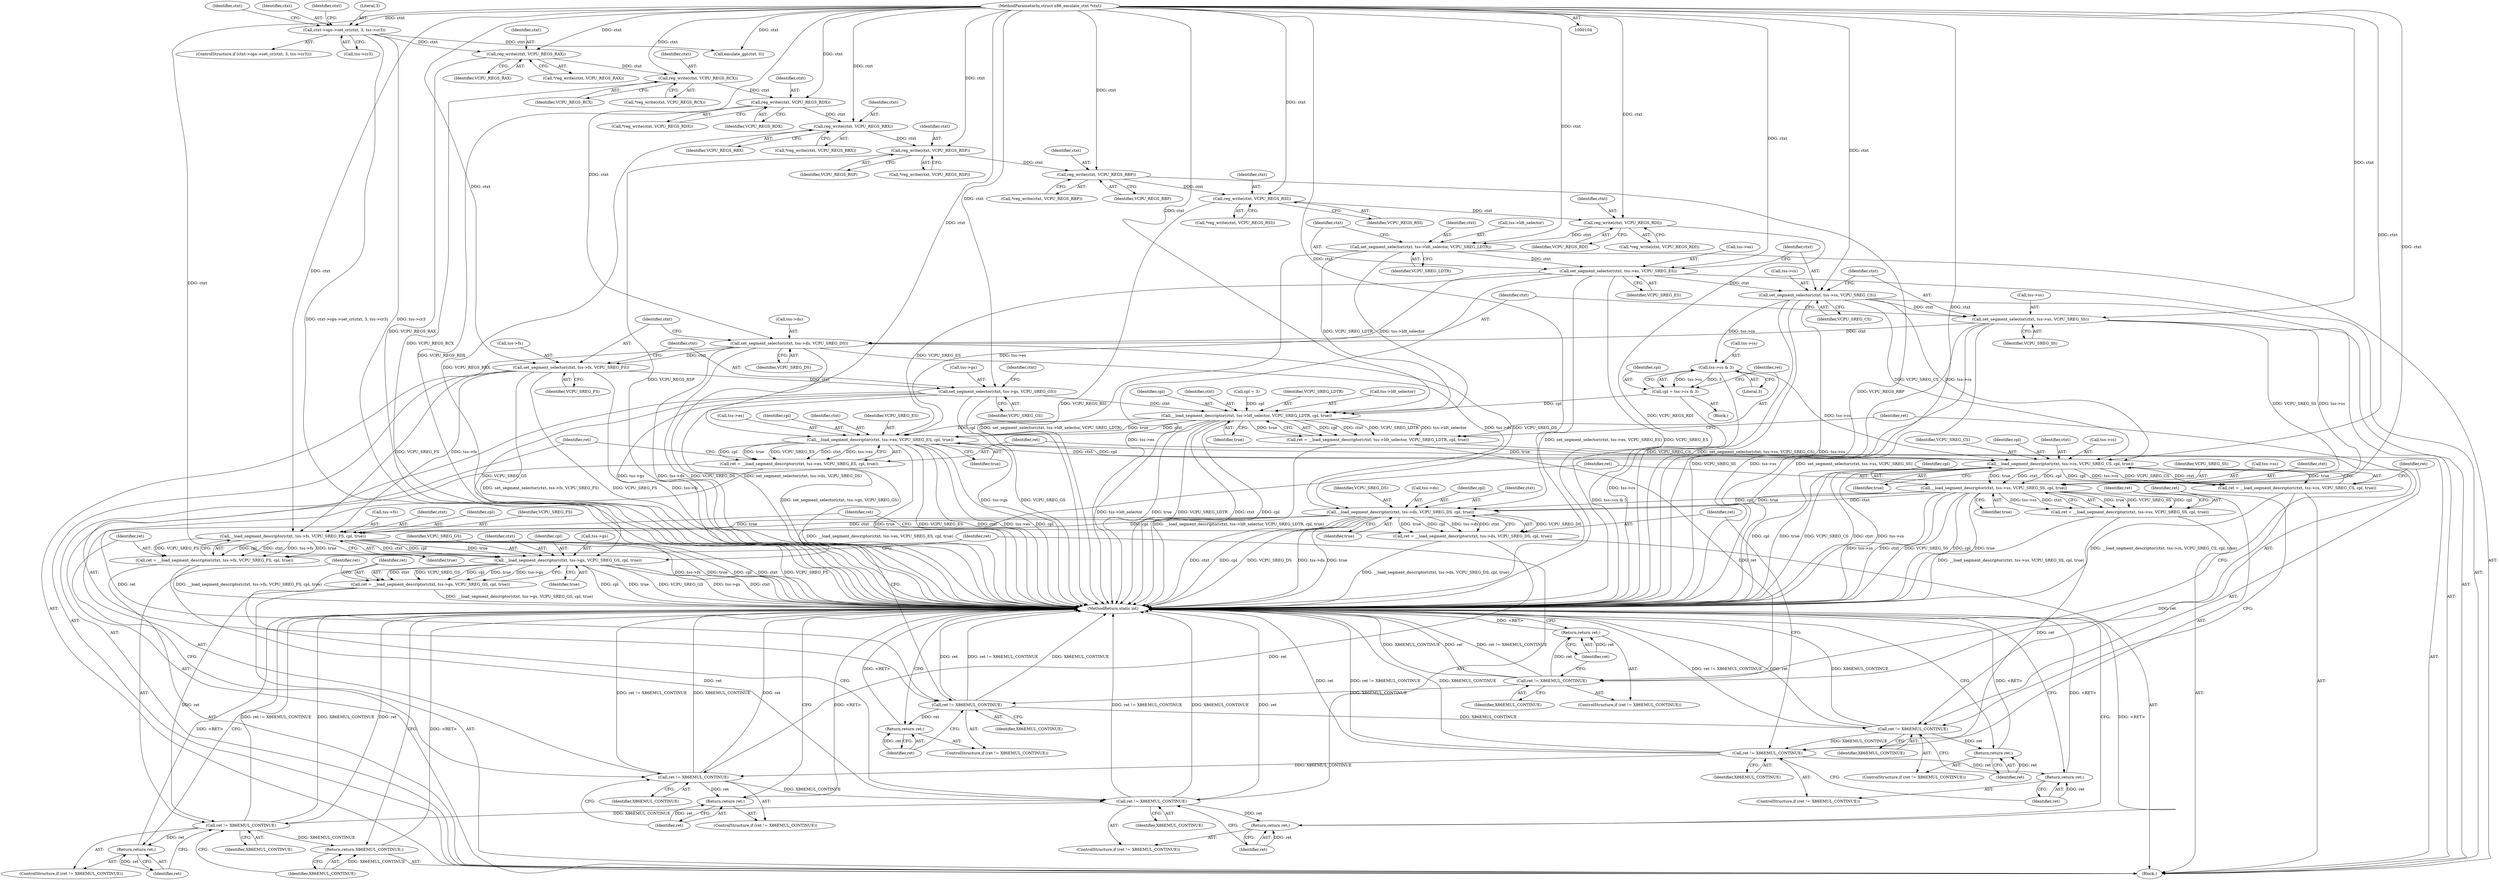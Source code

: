 digraph "1_linux_d1442d85cc30ea75f7d399474ca738e0bc96f715_5@API" {
"1000139" [label="(Call,reg_write(ctxt, VCPU_REGS_RAX))"];
"1000111" [label="(Call,ctxt->ops->set_cr(ctxt, 3, tss->cr3))"];
"1000105" [label="(MethodParameterIn,struct x86_emulate_ctxt *ctxt)"];
"1000147" [label="(Call,reg_write(ctxt, VCPU_REGS_RCX))"];
"1000155" [label="(Call,reg_write(ctxt, VCPU_REGS_RDX))"];
"1000163" [label="(Call,reg_write(ctxt, VCPU_REGS_RBX))"];
"1000171" [label="(Call,reg_write(ctxt, VCPU_REGS_RSP))"];
"1000179" [label="(Call,reg_write(ctxt, VCPU_REGS_RBP))"];
"1000187" [label="(Call,reg_write(ctxt, VCPU_REGS_RSI))"];
"1000195" [label="(Call,reg_write(ctxt, VCPU_REGS_RDI))"];
"1000201" [label="(Call,set_segment_selector(ctxt, tss->ldt_selector, VCPU_SREG_LDTR))"];
"1000207" [label="(Call,set_segment_selector(ctxt, tss->es, VCPU_SREG_ES))"];
"1000213" [label="(Call,set_segment_selector(ctxt, tss->cs, VCPU_SREG_CS))"];
"1000219" [label="(Call,set_segment_selector(ctxt, tss->ss, VCPU_SREG_SS))"];
"1000225" [label="(Call,set_segment_selector(ctxt, tss->ds, VCPU_SREG_DS))"];
"1000231" [label="(Call,set_segment_selector(ctxt, tss->fs, VCPU_SREG_FS))"];
"1000237" [label="(Call,set_segment_selector(ctxt, tss->gs, VCPU_SREG_GS))"];
"1000274" [label="(Call,__load_segment_descriptor(ctxt, tss->ldt_selector, VCPU_SREG_LDTR, cpl, true))"];
"1000272" [label="(Call,ret = __load_segment_descriptor(ctxt, tss->ldt_selector, VCPU_SREG_LDTR, cpl, true))"];
"1000283" [label="(Call,ret != X86EMUL_CONTINUE)"];
"1000286" [label="(Return,return ret;)"];
"1000299" [label="(Call,ret != X86EMUL_CONTINUE)"];
"1000302" [label="(Return,return ret;)"];
"1000315" [label="(Call,ret != X86EMUL_CONTINUE)"];
"1000318" [label="(Return,return ret;)"];
"1000331" [label="(Call,ret != X86EMUL_CONTINUE)"];
"1000334" [label="(Return,return ret;)"];
"1000347" [label="(Call,ret != X86EMUL_CONTINUE)"];
"1000350" [label="(Return,return ret;)"];
"1000363" [label="(Call,ret != X86EMUL_CONTINUE)"];
"1000366" [label="(Return,return ret;)"];
"1000379" [label="(Call,ret != X86EMUL_CONTINUE)"];
"1000382" [label="(Return,return ret;)"];
"1000384" [label="(Return,return X86EMUL_CONTINUE;)"];
"1000290" [label="(Call,__load_segment_descriptor(ctxt, tss->es, VCPU_SREG_ES, cpl, true))"];
"1000288" [label="(Call,ret = __load_segment_descriptor(ctxt, tss->es, VCPU_SREG_ES, cpl, true))"];
"1000306" [label="(Call,__load_segment_descriptor(ctxt, tss->cs, VCPU_SREG_CS, cpl, true))"];
"1000304" [label="(Call,ret = __load_segment_descriptor(ctxt, tss->cs, VCPU_SREG_CS, cpl, true))"];
"1000322" [label="(Call,__load_segment_descriptor(ctxt, tss->ss, VCPU_SREG_SS, cpl, true))"];
"1000320" [label="(Call,ret = __load_segment_descriptor(ctxt, tss->ss, VCPU_SREG_SS, cpl, true))"];
"1000338" [label="(Call,__load_segment_descriptor(ctxt, tss->ds, VCPU_SREG_DS, cpl, true))"];
"1000336" [label="(Call,ret = __load_segment_descriptor(ctxt, tss->ds, VCPU_SREG_DS, cpl, true))"];
"1000354" [label="(Call,__load_segment_descriptor(ctxt, tss->fs, VCPU_SREG_FS, cpl, true))"];
"1000352" [label="(Call,ret = __load_segment_descriptor(ctxt, tss->fs, VCPU_SREG_FS, cpl, true))"];
"1000370" [label="(Call,__load_segment_descriptor(ctxt, tss->gs, VCPU_SREG_GS, cpl, true))"];
"1000368" [label="(Call,ret = __load_segment_descriptor(ctxt, tss->gs, VCPU_SREG_GS, cpl, true))"];
"1000267" [label="(Call,tss->cs & 3)"];
"1000265" [label="(Call,cpl = tss->cs & 3)"];
"1000334" [label="(Return,return ret;)"];
"1000219" [label="(Call,set_segment_selector(ctxt, tss->ss, VCPU_SREG_SS))"];
"1000246" [label="(Identifier,ctxt)"];
"1000336" [label="(Call,ret = __load_segment_descriptor(ctxt, tss->ds, VCPU_SREG_DS, cpl, true))"];
"1000119" [label="(Identifier,ctxt)"];
"1000202" [label="(Identifier,ctxt)"];
"1000339" [label="(Identifier,ctxt)"];
"1000208" [label="(Identifier,ctxt)"];
"1000298" [label="(ControlStructure,if (ret != X86EMUL_CONTINUE))"];
"1000105" [label="(MethodParameterIn,struct x86_emulate_ctxt *ctxt)"];
"1000333" [label="(Identifier,X86EMUL_CONTINUE)"];
"1000224" [label="(Identifier,VCPU_SREG_SS)"];
"1000201" [label="(Call,set_segment_selector(ctxt, tss->ldt_selector, VCPU_SREG_LDTR))"];
"1000324" [label="(Call,tss->ss)"];
"1000155" [label="(Call,reg_write(ctxt, VCPU_REGS_RDX))"];
"1000296" [label="(Identifier,cpl)"];
"1000371" [label="(Identifier,ctxt)"];
"1000289" [label="(Identifier,ret)"];
"1000346" [label="(ControlStructure,if (ret != X86EMUL_CONTINUE))"];
"1000315" [label="(Call,ret != X86EMUL_CONTINUE)"];
"1000378" [label="(ControlStructure,if (ret != X86EMUL_CONTINUE))"];
"1000302" [label="(Return,return ret;)"];
"1000284" [label="(Identifier,ret)"];
"1000209" [label="(Call,tss->es)"];
"1000332" [label="(Identifier,ret)"];
"1000107" [label="(Block,)"];
"1000272" [label="(Call,ret = __load_segment_descriptor(ctxt, tss->ldt_selector, VCPU_SREG_LDTR, cpl, true))"];
"1000231" [label="(Call,set_segment_selector(ctxt, tss->fs, VCPU_SREG_FS))"];
"1000138" [label="(Call,*reg_write(ctxt, VCPU_REGS_RAX))"];
"1000225" [label="(Call,set_segment_selector(ctxt, tss->ds, VCPU_SREG_DS))"];
"1000285" [label="(Identifier,X86EMUL_CONTINUE)"];
"1000331" [label="(Call,ret != X86EMUL_CONTINUE)"];
"1000343" [label="(Identifier,VCPU_SREG_DS)"];
"1000361" [label="(Identifier,true)"];
"1000112" [label="(Identifier,ctxt)"];
"1000338" [label="(Call,__load_segment_descriptor(ctxt, tss->ds, VCPU_SREG_DS, cpl, true))"];
"1000179" [label="(Call,reg_write(ctxt, VCPU_REGS_RBP))"];
"1000195" [label="(Call,reg_write(ctxt, VCPU_REGS_RDI))"];
"1000148" [label="(Identifier,ctxt)"];
"1000154" [label="(Call,*reg_write(ctxt, VCPU_REGS_RDX))"];
"1000290" [label="(Call,__load_segment_descriptor(ctxt, tss->es, VCPU_SREG_ES, cpl, true))"];
"1000306" [label="(Call,__load_segment_descriptor(ctxt, tss->cs, VCPU_SREG_CS, cpl, true))"];
"1000322" [label="(Call,__load_segment_descriptor(ctxt, tss->ss, VCPU_SREG_SS, cpl, true))"];
"1000369" [label="(Identifier,ret)"];
"1000291" [label="(Identifier,ctxt)"];
"1000118" [label="(Call,emulate_gp(ctxt, 0))"];
"1000297" [label="(Identifier,true)"];
"1000149" [label="(Identifier,VCPU_REGS_RCX)"];
"1000311" [label="(Identifier,VCPU_SREG_CS)"];
"1000317" [label="(Identifier,X86EMUL_CONTINUE)"];
"1000381" [label="(Identifier,X86EMUL_CONTINUE)"];
"1000368" [label="(Call,ret = __load_segment_descriptor(ctxt, tss->gs, VCPU_SREG_GS, cpl, true))"];
"1000212" [label="(Identifier,VCPU_SREG_ES)"];
"1000172" [label="(Identifier,ctxt)"];
"1000345" [label="(Identifier,true)"];
"1000283" [label="(Call,ret != X86EMUL_CONTINUE)"];
"1000288" [label="(Call,ret = __load_segment_descriptor(ctxt, tss->es, VCPU_SREG_ES, cpl, true))"];
"1000366" [label="(Return,return ret;)"];
"1000312" [label="(Identifier,cpl)"];
"1000276" [label="(Call,tss->ldt_selector)"];
"1000173" [label="(Identifier,VCPU_REGS_RSP)"];
"1000206" [label="(Identifier,VCPU_SREG_LDTR)"];
"1000226" [label="(Identifier,ctxt)"];
"1000186" [label="(Call,*reg_write(ctxt, VCPU_REGS_RSI))"];
"1000280" [label="(Identifier,cpl)"];
"1000110" [label="(ControlStructure,if (ctxt->ops->set_cr(ctxt, 3, tss->cr3)))"];
"1000301" [label="(Identifier,X86EMUL_CONTINUE)"];
"1000287" [label="(Identifier,ret)"];
"1000352" [label="(Call,ret = __load_segment_descriptor(ctxt, tss->fs, VCPU_SREG_FS, cpl, true))"];
"1000382" [label="(Return,return ret;)"];
"1000354" [label="(Call,__load_segment_descriptor(ctxt, tss->fs, VCPU_SREG_FS, cpl, true))"];
"1000123" [label="(Identifier,ctxt)"];
"1000370" [label="(Call,__load_segment_descriptor(ctxt, tss->gs, VCPU_SREG_GS, cpl, true))"];
"1000299" [label="(Call,ret != X86EMUL_CONTINUE)"];
"1000376" [label="(Identifier,cpl)"];
"1000275" [label="(Identifier,ctxt)"];
"1000318" [label="(Return,return ret;)"];
"1000259" [label="(Block,)"];
"1000351" [label="(Identifier,ret)"];
"1000197" [label="(Identifier,VCPU_REGS_RDI)"];
"1000305" [label="(Identifier,ret)"];
"1000194" [label="(Call,*reg_write(ctxt, VCPU_REGS_RDI))"];
"1000214" [label="(Identifier,ctxt)"];
"1000353" [label="(Identifier,ret)"];
"1000367" [label="(Identifier,ret)"];
"1000335" [label="(Identifier,ret)"];
"1000385" [label="(Identifier,X86EMUL_CONTINUE)"];
"1000314" [label="(ControlStructure,if (ret != X86EMUL_CONTINUE))"];
"1000255" [label="(Call,cpl = 3)"];
"1000350" [label="(Return,return ret;)"];
"1000274" [label="(Call,__load_segment_descriptor(ctxt, tss->ldt_selector, VCPU_SREG_LDTR, cpl, true))"];
"1000267" [label="(Call,tss->cs & 3)"];
"1000232" [label="(Identifier,ctxt)"];
"1000111" [label="(Call,ctxt->ops->set_cr(ctxt, 3, tss->cr3))"];
"1000113" [label="(Literal,3)"];
"1000271" [label="(Literal,3)"];
"1000165" [label="(Identifier,VCPU_REGS_RBX)"];
"1000323" [label="(Identifier,ctxt)"];
"1000282" [label="(ControlStructure,if (ret != X86EMUL_CONTINUE))"];
"1000295" [label="(Identifier,VCPU_SREG_ES)"];
"1000286" [label="(Return,return ret;)"];
"1000300" [label="(Identifier,ret)"];
"1000320" [label="(Call,ret = __load_segment_descriptor(ctxt, tss->ss, VCPU_SREG_SS, cpl, true))"];
"1000307" [label="(Identifier,ctxt)"];
"1000162" [label="(Call,*reg_write(ctxt, VCPU_REGS_RBX))"];
"1000266" [label="(Identifier,cpl)"];
"1000328" [label="(Identifier,cpl)"];
"1000379" [label="(Call,ret != X86EMUL_CONTINUE)"];
"1000156" [label="(Identifier,ctxt)"];
"1000363" [label="(Call,ret != X86EMUL_CONTINUE)"];
"1000273" [label="(Identifier,ret)"];
"1000281" [label="(Identifier,true)"];
"1000171" [label="(Call,reg_write(ctxt, VCPU_REGS_RSP))"];
"1000189" [label="(Identifier,VCPU_REGS_RSI)"];
"1000380" [label="(Identifier,ret)"];
"1000303" [label="(Identifier,ret)"];
"1000237" [label="(Call,set_segment_selector(ctxt, tss->gs, VCPU_SREG_GS))"];
"1000313" [label="(Identifier,true)"];
"1000292" [label="(Call,tss->es)"];
"1000147" [label="(Call,reg_write(ctxt, VCPU_REGS_RCX))"];
"1000141" [label="(Identifier,VCPU_REGS_RAX)"];
"1000215" [label="(Call,tss->cs)"];
"1000242" [label="(Identifier,VCPU_SREG_GS)"];
"1000384" [label="(Return,return X86EMUL_CONTINUE;)"];
"1000308" [label="(Call,tss->cs)"];
"1000355" [label="(Identifier,ctxt)"];
"1000340" [label="(Call,tss->ds)"];
"1000187" [label="(Call,reg_write(ctxt, VCPU_REGS_RSI))"];
"1000227" [label="(Call,tss->ds)"];
"1000344" [label="(Identifier,cpl)"];
"1000372" [label="(Call,tss->gs)"];
"1000319" [label="(Identifier,ret)"];
"1000327" [label="(Identifier,VCPU_SREG_SS)"];
"1000348" [label="(Identifier,ret)"];
"1000164" [label="(Identifier,ctxt)"];
"1000377" [label="(Identifier,true)"];
"1000360" [label="(Identifier,cpl)"];
"1000239" [label="(Call,tss->gs)"];
"1000140" [label="(Identifier,ctxt)"];
"1000221" [label="(Call,tss->ss)"];
"1000316" [label="(Identifier,ret)"];
"1000347" [label="(Call,ret != X86EMUL_CONTINUE)"];
"1000362" [label="(ControlStructure,if (ret != X86EMUL_CONTINUE))"];
"1000218" [label="(Identifier,VCPU_SREG_CS)"];
"1000386" [label="(MethodReturn,static int)"];
"1000213" [label="(Call,set_segment_selector(ctxt, tss->cs, VCPU_SREG_CS))"];
"1000170" [label="(Call,*reg_write(ctxt, VCPU_REGS_RSP))"];
"1000139" [label="(Call,reg_write(ctxt, VCPU_REGS_RAX))"];
"1000321" [label="(Identifier,ret)"];
"1000359" [label="(Identifier,VCPU_SREG_FS)"];
"1000207" [label="(Call,set_segment_selector(ctxt, tss->es, VCPU_SREG_ES))"];
"1000163" [label="(Call,reg_write(ctxt, VCPU_REGS_RBX))"];
"1000114" [label="(Call,tss->cr3)"];
"1000265" [label="(Call,cpl = tss->cs & 3)"];
"1000268" [label="(Call,tss->cs)"];
"1000349" [label="(Identifier,X86EMUL_CONTINUE)"];
"1000203" [label="(Call,tss->ldt_selector)"];
"1000356" [label="(Call,tss->fs)"];
"1000230" [label="(Identifier,VCPU_SREG_DS)"];
"1000364" [label="(Identifier,ret)"];
"1000157" [label="(Identifier,VCPU_REGS_RDX)"];
"1000180" [label="(Identifier,ctxt)"];
"1000220" [label="(Identifier,ctxt)"];
"1000236" [label="(Identifier,VCPU_SREG_FS)"];
"1000181" [label="(Identifier,VCPU_REGS_RBP)"];
"1000233" [label="(Call,tss->fs)"];
"1000383" [label="(Identifier,ret)"];
"1000304" [label="(Call,ret = __load_segment_descriptor(ctxt, tss->cs, VCPU_SREG_CS, cpl, true))"];
"1000188" [label="(Identifier,ctxt)"];
"1000196" [label="(Identifier,ctxt)"];
"1000329" [label="(Identifier,true)"];
"1000365" [label="(Identifier,X86EMUL_CONTINUE)"];
"1000330" [label="(ControlStructure,if (ret != X86EMUL_CONTINUE))"];
"1000178" [label="(Call,*reg_write(ctxt, VCPU_REGS_RBP))"];
"1000375" [label="(Identifier,VCPU_SREG_GS)"];
"1000238" [label="(Identifier,ctxt)"];
"1000146" [label="(Call,*reg_write(ctxt, VCPU_REGS_RCX))"];
"1000279" [label="(Identifier,VCPU_SREG_LDTR)"];
"1000337" [label="(Identifier,ret)"];
"1000139" -> "1000138"  [label="AST: "];
"1000139" -> "1000141"  [label="CFG: "];
"1000140" -> "1000139"  [label="AST: "];
"1000141" -> "1000139"  [label="AST: "];
"1000138" -> "1000139"  [label="CFG: "];
"1000139" -> "1000386"  [label="DDG: VCPU_REGS_RAX"];
"1000111" -> "1000139"  [label="DDG: ctxt"];
"1000105" -> "1000139"  [label="DDG: ctxt"];
"1000139" -> "1000147"  [label="DDG: ctxt"];
"1000111" -> "1000110"  [label="AST: "];
"1000111" -> "1000114"  [label="CFG: "];
"1000112" -> "1000111"  [label="AST: "];
"1000113" -> "1000111"  [label="AST: "];
"1000114" -> "1000111"  [label="AST: "];
"1000119" -> "1000111"  [label="CFG: "];
"1000123" -> "1000111"  [label="CFG: "];
"1000111" -> "1000386"  [label="DDG: tss->cr3"];
"1000111" -> "1000386"  [label="DDG: ctxt->ops->set_cr(ctxt, 3, tss->cr3)"];
"1000105" -> "1000111"  [label="DDG: ctxt"];
"1000111" -> "1000118"  [label="DDG: ctxt"];
"1000105" -> "1000104"  [label="AST: "];
"1000105" -> "1000386"  [label="DDG: ctxt"];
"1000105" -> "1000118"  [label="DDG: ctxt"];
"1000105" -> "1000147"  [label="DDG: ctxt"];
"1000105" -> "1000155"  [label="DDG: ctxt"];
"1000105" -> "1000163"  [label="DDG: ctxt"];
"1000105" -> "1000171"  [label="DDG: ctxt"];
"1000105" -> "1000179"  [label="DDG: ctxt"];
"1000105" -> "1000187"  [label="DDG: ctxt"];
"1000105" -> "1000195"  [label="DDG: ctxt"];
"1000105" -> "1000201"  [label="DDG: ctxt"];
"1000105" -> "1000207"  [label="DDG: ctxt"];
"1000105" -> "1000213"  [label="DDG: ctxt"];
"1000105" -> "1000219"  [label="DDG: ctxt"];
"1000105" -> "1000225"  [label="DDG: ctxt"];
"1000105" -> "1000231"  [label="DDG: ctxt"];
"1000105" -> "1000237"  [label="DDG: ctxt"];
"1000105" -> "1000274"  [label="DDG: ctxt"];
"1000105" -> "1000290"  [label="DDG: ctxt"];
"1000105" -> "1000306"  [label="DDG: ctxt"];
"1000105" -> "1000322"  [label="DDG: ctxt"];
"1000105" -> "1000338"  [label="DDG: ctxt"];
"1000105" -> "1000354"  [label="DDG: ctxt"];
"1000105" -> "1000370"  [label="DDG: ctxt"];
"1000147" -> "1000146"  [label="AST: "];
"1000147" -> "1000149"  [label="CFG: "];
"1000148" -> "1000147"  [label="AST: "];
"1000149" -> "1000147"  [label="AST: "];
"1000146" -> "1000147"  [label="CFG: "];
"1000147" -> "1000386"  [label="DDG: VCPU_REGS_RCX"];
"1000147" -> "1000155"  [label="DDG: ctxt"];
"1000155" -> "1000154"  [label="AST: "];
"1000155" -> "1000157"  [label="CFG: "];
"1000156" -> "1000155"  [label="AST: "];
"1000157" -> "1000155"  [label="AST: "];
"1000154" -> "1000155"  [label="CFG: "];
"1000155" -> "1000386"  [label="DDG: VCPU_REGS_RDX"];
"1000155" -> "1000163"  [label="DDG: ctxt"];
"1000163" -> "1000162"  [label="AST: "];
"1000163" -> "1000165"  [label="CFG: "];
"1000164" -> "1000163"  [label="AST: "];
"1000165" -> "1000163"  [label="AST: "];
"1000162" -> "1000163"  [label="CFG: "];
"1000163" -> "1000386"  [label="DDG: VCPU_REGS_RBX"];
"1000163" -> "1000171"  [label="DDG: ctxt"];
"1000171" -> "1000170"  [label="AST: "];
"1000171" -> "1000173"  [label="CFG: "];
"1000172" -> "1000171"  [label="AST: "];
"1000173" -> "1000171"  [label="AST: "];
"1000170" -> "1000171"  [label="CFG: "];
"1000171" -> "1000386"  [label="DDG: VCPU_REGS_RSP"];
"1000171" -> "1000179"  [label="DDG: ctxt"];
"1000179" -> "1000178"  [label="AST: "];
"1000179" -> "1000181"  [label="CFG: "];
"1000180" -> "1000179"  [label="AST: "];
"1000181" -> "1000179"  [label="AST: "];
"1000178" -> "1000179"  [label="CFG: "];
"1000179" -> "1000386"  [label="DDG: VCPU_REGS_RBP"];
"1000179" -> "1000187"  [label="DDG: ctxt"];
"1000187" -> "1000186"  [label="AST: "];
"1000187" -> "1000189"  [label="CFG: "];
"1000188" -> "1000187"  [label="AST: "];
"1000189" -> "1000187"  [label="AST: "];
"1000186" -> "1000187"  [label="CFG: "];
"1000187" -> "1000386"  [label="DDG: VCPU_REGS_RSI"];
"1000187" -> "1000195"  [label="DDG: ctxt"];
"1000195" -> "1000194"  [label="AST: "];
"1000195" -> "1000197"  [label="CFG: "];
"1000196" -> "1000195"  [label="AST: "];
"1000197" -> "1000195"  [label="AST: "];
"1000194" -> "1000195"  [label="CFG: "];
"1000195" -> "1000386"  [label="DDG: VCPU_REGS_RDI"];
"1000195" -> "1000201"  [label="DDG: ctxt"];
"1000201" -> "1000107"  [label="AST: "];
"1000201" -> "1000206"  [label="CFG: "];
"1000202" -> "1000201"  [label="AST: "];
"1000203" -> "1000201"  [label="AST: "];
"1000206" -> "1000201"  [label="AST: "];
"1000208" -> "1000201"  [label="CFG: "];
"1000201" -> "1000386"  [label="DDG: set_segment_selector(ctxt, tss->ldt_selector, VCPU_SREG_LDTR)"];
"1000201" -> "1000207"  [label="DDG: ctxt"];
"1000201" -> "1000274"  [label="DDG: tss->ldt_selector"];
"1000201" -> "1000274"  [label="DDG: VCPU_SREG_LDTR"];
"1000207" -> "1000107"  [label="AST: "];
"1000207" -> "1000212"  [label="CFG: "];
"1000208" -> "1000207"  [label="AST: "];
"1000209" -> "1000207"  [label="AST: "];
"1000212" -> "1000207"  [label="AST: "];
"1000214" -> "1000207"  [label="CFG: "];
"1000207" -> "1000386"  [label="DDG: tss->es"];
"1000207" -> "1000386"  [label="DDG: set_segment_selector(ctxt, tss->es, VCPU_SREG_ES)"];
"1000207" -> "1000386"  [label="DDG: VCPU_SREG_ES"];
"1000207" -> "1000213"  [label="DDG: ctxt"];
"1000207" -> "1000290"  [label="DDG: tss->es"];
"1000207" -> "1000290"  [label="DDG: VCPU_SREG_ES"];
"1000213" -> "1000107"  [label="AST: "];
"1000213" -> "1000218"  [label="CFG: "];
"1000214" -> "1000213"  [label="AST: "];
"1000215" -> "1000213"  [label="AST: "];
"1000218" -> "1000213"  [label="AST: "];
"1000220" -> "1000213"  [label="CFG: "];
"1000213" -> "1000386"  [label="DDG: VCPU_SREG_CS"];
"1000213" -> "1000386"  [label="DDG: set_segment_selector(ctxt, tss->cs, VCPU_SREG_CS)"];
"1000213" -> "1000386"  [label="DDG: tss->cs"];
"1000213" -> "1000219"  [label="DDG: ctxt"];
"1000213" -> "1000267"  [label="DDG: tss->cs"];
"1000213" -> "1000306"  [label="DDG: tss->cs"];
"1000213" -> "1000306"  [label="DDG: VCPU_SREG_CS"];
"1000219" -> "1000107"  [label="AST: "];
"1000219" -> "1000224"  [label="CFG: "];
"1000220" -> "1000219"  [label="AST: "];
"1000221" -> "1000219"  [label="AST: "];
"1000224" -> "1000219"  [label="AST: "];
"1000226" -> "1000219"  [label="CFG: "];
"1000219" -> "1000386"  [label="DDG: tss->ss"];
"1000219" -> "1000386"  [label="DDG: set_segment_selector(ctxt, tss->ss, VCPU_SREG_SS)"];
"1000219" -> "1000386"  [label="DDG: VCPU_SREG_SS"];
"1000219" -> "1000225"  [label="DDG: ctxt"];
"1000219" -> "1000322"  [label="DDG: tss->ss"];
"1000219" -> "1000322"  [label="DDG: VCPU_SREG_SS"];
"1000225" -> "1000107"  [label="AST: "];
"1000225" -> "1000230"  [label="CFG: "];
"1000226" -> "1000225"  [label="AST: "];
"1000227" -> "1000225"  [label="AST: "];
"1000230" -> "1000225"  [label="AST: "];
"1000232" -> "1000225"  [label="CFG: "];
"1000225" -> "1000386"  [label="DDG: set_segment_selector(ctxt, tss->ds, VCPU_SREG_DS)"];
"1000225" -> "1000386"  [label="DDG: tss->ds"];
"1000225" -> "1000386"  [label="DDG: VCPU_SREG_DS"];
"1000225" -> "1000231"  [label="DDG: ctxt"];
"1000225" -> "1000338"  [label="DDG: tss->ds"];
"1000225" -> "1000338"  [label="DDG: VCPU_SREG_DS"];
"1000231" -> "1000107"  [label="AST: "];
"1000231" -> "1000236"  [label="CFG: "];
"1000232" -> "1000231"  [label="AST: "];
"1000233" -> "1000231"  [label="AST: "];
"1000236" -> "1000231"  [label="AST: "];
"1000238" -> "1000231"  [label="CFG: "];
"1000231" -> "1000386"  [label="DDG: VCPU_SREG_FS"];
"1000231" -> "1000386"  [label="DDG: tss->fs"];
"1000231" -> "1000386"  [label="DDG: set_segment_selector(ctxt, tss->fs, VCPU_SREG_FS)"];
"1000231" -> "1000237"  [label="DDG: ctxt"];
"1000231" -> "1000354"  [label="DDG: tss->fs"];
"1000231" -> "1000354"  [label="DDG: VCPU_SREG_FS"];
"1000237" -> "1000107"  [label="AST: "];
"1000237" -> "1000242"  [label="CFG: "];
"1000238" -> "1000237"  [label="AST: "];
"1000239" -> "1000237"  [label="AST: "];
"1000242" -> "1000237"  [label="AST: "];
"1000246" -> "1000237"  [label="CFG: "];
"1000237" -> "1000386"  [label="DDG: set_segment_selector(ctxt, tss->gs, VCPU_SREG_GS)"];
"1000237" -> "1000386"  [label="DDG: tss->gs"];
"1000237" -> "1000386"  [label="DDG: VCPU_SREG_GS"];
"1000237" -> "1000274"  [label="DDG: ctxt"];
"1000237" -> "1000370"  [label="DDG: tss->gs"];
"1000237" -> "1000370"  [label="DDG: VCPU_SREG_GS"];
"1000274" -> "1000272"  [label="AST: "];
"1000274" -> "1000281"  [label="CFG: "];
"1000275" -> "1000274"  [label="AST: "];
"1000276" -> "1000274"  [label="AST: "];
"1000279" -> "1000274"  [label="AST: "];
"1000280" -> "1000274"  [label="AST: "];
"1000281" -> "1000274"  [label="AST: "];
"1000272" -> "1000274"  [label="CFG: "];
"1000274" -> "1000386"  [label="DDG: ctxt"];
"1000274" -> "1000386"  [label="DDG: cpl"];
"1000274" -> "1000386"  [label="DDG: tss->ldt_selector"];
"1000274" -> "1000386"  [label="DDG: true"];
"1000274" -> "1000386"  [label="DDG: VCPU_SREG_LDTR"];
"1000274" -> "1000272"  [label="DDG: cpl"];
"1000274" -> "1000272"  [label="DDG: ctxt"];
"1000274" -> "1000272"  [label="DDG: VCPU_SREG_LDTR"];
"1000274" -> "1000272"  [label="DDG: tss->ldt_selector"];
"1000274" -> "1000272"  [label="DDG: true"];
"1000265" -> "1000274"  [label="DDG: cpl"];
"1000255" -> "1000274"  [label="DDG: cpl"];
"1000274" -> "1000290"  [label="DDG: ctxt"];
"1000274" -> "1000290"  [label="DDG: cpl"];
"1000274" -> "1000290"  [label="DDG: true"];
"1000272" -> "1000107"  [label="AST: "];
"1000273" -> "1000272"  [label="AST: "];
"1000284" -> "1000272"  [label="CFG: "];
"1000272" -> "1000386"  [label="DDG: __load_segment_descriptor(ctxt, tss->ldt_selector, VCPU_SREG_LDTR, cpl, true)"];
"1000272" -> "1000283"  [label="DDG: ret"];
"1000283" -> "1000282"  [label="AST: "];
"1000283" -> "1000285"  [label="CFG: "];
"1000284" -> "1000283"  [label="AST: "];
"1000285" -> "1000283"  [label="AST: "];
"1000287" -> "1000283"  [label="CFG: "];
"1000289" -> "1000283"  [label="CFG: "];
"1000283" -> "1000386"  [label="DDG: X86EMUL_CONTINUE"];
"1000283" -> "1000386"  [label="DDG: ret"];
"1000283" -> "1000386"  [label="DDG: ret != X86EMUL_CONTINUE"];
"1000283" -> "1000286"  [label="DDG: ret"];
"1000283" -> "1000299"  [label="DDG: X86EMUL_CONTINUE"];
"1000286" -> "1000282"  [label="AST: "];
"1000286" -> "1000287"  [label="CFG: "];
"1000287" -> "1000286"  [label="AST: "];
"1000386" -> "1000286"  [label="CFG: "];
"1000286" -> "1000386"  [label="DDG: <RET>"];
"1000287" -> "1000286"  [label="DDG: ret"];
"1000299" -> "1000298"  [label="AST: "];
"1000299" -> "1000301"  [label="CFG: "];
"1000300" -> "1000299"  [label="AST: "];
"1000301" -> "1000299"  [label="AST: "];
"1000303" -> "1000299"  [label="CFG: "];
"1000305" -> "1000299"  [label="CFG: "];
"1000299" -> "1000386"  [label="DDG: ret != X86EMUL_CONTINUE"];
"1000299" -> "1000386"  [label="DDG: X86EMUL_CONTINUE"];
"1000299" -> "1000386"  [label="DDG: ret"];
"1000288" -> "1000299"  [label="DDG: ret"];
"1000299" -> "1000302"  [label="DDG: ret"];
"1000299" -> "1000315"  [label="DDG: X86EMUL_CONTINUE"];
"1000302" -> "1000298"  [label="AST: "];
"1000302" -> "1000303"  [label="CFG: "];
"1000303" -> "1000302"  [label="AST: "];
"1000386" -> "1000302"  [label="CFG: "];
"1000302" -> "1000386"  [label="DDG: <RET>"];
"1000303" -> "1000302"  [label="DDG: ret"];
"1000315" -> "1000314"  [label="AST: "];
"1000315" -> "1000317"  [label="CFG: "];
"1000316" -> "1000315"  [label="AST: "];
"1000317" -> "1000315"  [label="AST: "];
"1000319" -> "1000315"  [label="CFG: "];
"1000321" -> "1000315"  [label="CFG: "];
"1000315" -> "1000386"  [label="DDG: ret != X86EMUL_CONTINUE"];
"1000315" -> "1000386"  [label="DDG: ret"];
"1000315" -> "1000386"  [label="DDG: X86EMUL_CONTINUE"];
"1000304" -> "1000315"  [label="DDG: ret"];
"1000315" -> "1000318"  [label="DDG: ret"];
"1000315" -> "1000331"  [label="DDG: X86EMUL_CONTINUE"];
"1000318" -> "1000314"  [label="AST: "];
"1000318" -> "1000319"  [label="CFG: "];
"1000319" -> "1000318"  [label="AST: "];
"1000386" -> "1000318"  [label="CFG: "];
"1000318" -> "1000386"  [label="DDG: <RET>"];
"1000319" -> "1000318"  [label="DDG: ret"];
"1000331" -> "1000330"  [label="AST: "];
"1000331" -> "1000333"  [label="CFG: "];
"1000332" -> "1000331"  [label="AST: "];
"1000333" -> "1000331"  [label="AST: "];
"1000335" -> "1000331"  [label="CFG: "];
"1000337" -> "1000331"  [label="CFG: "];
"1000331" -> "1000386"  [label="DDG: ret != X86EMUL_CONTINUE"];
"1000331" -> "1000386"  [label="DDG: X86EMUL_CONTINUE"];
"1000331" -> "1000386"  [label="DDG: ret"];
"1000320" -> "1000331"  [label="DDG: ret"];
"1000331" -> "1000334"  [label="DDG: ret"];
"1000331" -> "1000347"  [label="DDG: X86EMUL_CONTINUE"];
"1000334" -> "1000330"  [label="AST: "];
"1000334" -> "1000335"  [label="CFG: "];
"1000335" -> "1000334"  [label="AST: "];
"1000386" -> "1000334"  [label="CFG: "];
"1000334" -> "1000386"  [label="DDG: <RET>"];
"1000335" -> "1000334"  [label="DDG: ret"];
"1000347" -> "1000346"  [label="AST: "];
"1000347" -> "1000349"  [label="CFG: "];
"1000348" -> "1000347"  [label="AST: "];
"1000349" -> "1000347"  [label="AST: "];
"1000351" -> "1000347"  [label="CFG: "];
"1000353" -> "1000347"  [label="CFG: "];
"1000347" -> "1000386"  [label="DDG: X86EMUL_CONTINUE"];
"1000347" -> "1000386"  [label="DDG: ret"];
"1000347" -> "1000386"  [label="DDG: ret != X86EMUL_CONTINUE"];
"1000336" -> "1000347"  [label="DDG: ret"];
"1000347" -> "1000350"  [label="DDG: ret"];
"1000347" -> "1000363"  [label="DDG: X86EMUL_CONTINUE"];
"1000350" -> "1000346"  [label="AST: "];
"1000350" -> "1000351"  [label="CFG: "];
"1000351" -> "1000350"  [label="AST: "];
"1000386" -> "1000350"  [label="CFG: "];
"1000350" -> "1000386"  [label="DDG: <RET>"];
"1000351" -> "1000350"  [label="DDG: ret"];
"1000363" -> "1000362"  [label="AST: "];
"1000363" -> "1000365"  [label="CFG: "];
"1000364" -> "1000363"  [label="AST: "];
"1000365" -> "1000363"  [label="AST: "];
"1000367" -> "1000363"  [label="CFG: "];
"1000369" -> "1000363"  [label="CFG: "];
"1000363" -> "1000386"  [label="DDG: X86EMUL_CONTINUE"];
"1000363" -> "1000386"  [label="DDG: ret"];
"1000363" -> "1000386"  [label="DDG: ret != X86EMUL_CONTINUE"];
"1000352" -> "1000363"  [label="DDG: ret"];
"1000363" -> "1000366"  [label="DDG: ret"];
"1000363" -> "1000379"  [label="DDG: X86EMUL_CONTINUE"];
"1000366" -> "1000362"  [label="AST: "];
"1000366" -> "1000367"  [label="CFG: "];
"1000367" -> "1000366"  [label="AST: "];
"1000386" -> "1000366"  [label="CFG: "];
"1000366" -> "1000386"  [label="DDG: <RET>"];
"1000367" -> "1000366"  [label="DDG: ret"];
"1000379" -> "1000378"  [label="AST: "];
"1000379" -> "1000381"  [label="CFG: "];
"1000380" -> "1000379"  [label="AST: "];
"1000381" -> "1000379"  [label="AST: "];
"1000383" -> "1000379"  [label="CFG: "];
"1000385" -> "1000379"  [label="CFG: "];
"1000379" -> "1000386"  [label="DDG: ret"];
"1000379" -> "1000386"  [label="DDG: ret != X86EMUL_CONTINUE"];
"1000379" -> "1000386"  [label="DDG: X86EMUL_CONTINUE"];
"1000368" -> "1000379"  [label="DDG: ret"];
"1000379" -> "1000382"  [label="DDG: ret"];
"1000379" -> "1000384"  [label="DDG: X86EMUL_CONTINUE"];
"1000382" -> "1000378"  [label="AST: "];
"1000382" -> "1000383"  [label="CFG: "];
"1000383" -> "1000382"  [label="AST: "];
"1000386" -> "1000382"  [label="CFG: "];
"1000382" -> "1000386"  [label="DDG: <RET>"];
"1000383" -> "1000382"  [label="DDG: ret"];
"1000384" -> "1000107"  [label="AST: "];
"1000384" -> "1000385"  [label="CFG: "];
"1000385" -> "1000384"  [label="AST: "];
"1000386" -> "1000384"  [label="CFG: "];
"1000384" -> "1000386"  [label="DDG: <RET>"];
"1000385" -> "1000384"  [label="DDG: X86EMUL_CONTINUE"];
"1000290" -> "1000288"  [label="AST: "];
"1000290" -> "1000297"  [label="CFG: "];
"1000291" -> "1000290"  [label="AST: "];
"1000292" -> "1000290"  [label="AST: "];
"1000295" -> "1000290"  [label="AST: "];
"1000296" -> "1000290"  [label="AST: "];
"1000297" -> "1000290"  [label="AST: "];
"1000288" -> "1000290"  [label="CFG: "];
"1000290" -> "1000386"  [label="DDG: ctxt"];
"1000290" -> "1000386"  [label="DDG: tss->es"];
"1000290" -> "1000386"  [label="DDG: cpl"];
"1000290" -> "1000386"  [label="DDG: true"];
"1000290" -> "1000386"  [label="DDG: VCPU_SREG_ES"];
"1000290" -> "1000288"  [label="DDG: cpl"];
"1000290" -> "1000288"  [label="DDG: true"];
"1000290" -> "1000288"  [label="DDG: VCPU_SREG_ES"];
"1000290" -> "1000288"  [label="DDG: ctxt"];
"1000290" -> "1000288"  [label="DDG: tss->es"];
"1000290" -> "1000306"  [label="DDG: ctxt"];
"1000290" -> "1000306"  [label="DDG: cpl"];
"1000290" -> "1000306"  [label="DDG: true"];
"1000288" -> "1000107"  [label="AST: "];
"1000289" -> "1000288"  [label="AST: "];
"1000300" -> "1000288"  [label="CFG: "];
"1000288" -> "1000386"  [label="DDG: __load_segment_descriptor(ctxt, tss->es, VCPU_SREG_ES, cpl, true)"];
"1000306" -> "1000304"  [label="AST: "];
"1000306" -> "1000313"  [label="CFG: "];
"1000307" -> "1000306"  [label="AST: "];
"1000308" -> "1000306"  [label="AST: "];
"1000311" -> "1000306"  [label="AST: "];
"1000312" -> "1000306"  [label="AST: "];
"1000313" -> "1000306"  [label="AST: "];
"1000304" -> "1000306"  [label="CFG: "];
"1000306" -> "1000386"  [label="DDG: cpl"];
"1000306" -> "1000386"  [label="DDG: true"];
"1000306" -> "1000386"  [label="DDG: VCPU_SREG_CS"];
"1000306" -> "1000386"  [label="DDG: ctxt"];
"1000306" -> "1000386"  [label="DDG: tss->cs"];
"1000306" -> "1000304"  [label="DDG: cpl"];
"1000306" -> "1000304"  [label="DDG: tss->cs"];
"1000306" -> "1000304"  [label="DDG: VCPU_SREG_CS"];
"1000306" -> "1000304"  [label="DDG: ctxt"];
"1000306" -> "1000304"  [label="DDG: true"];
"1000267" -> "1000306"  [label="DDG: tss->cs"];
"1000306" -> "1000322"  [label="DDG: ctxt"];
"1000306" -> "1000322"  [label="DDG: cpl"];
"1000306" -> "1000322"  [label="DDG: true"];
"1000304" -> "1000107"  [label="AST: "];
"1000305" -> "1000304"  [label="AST: "];
"1000316" -> "1000304"  [label="CFG: "];
"1000304" -> "1000386"  [label="DDG: __load_segment_descriptor(ctxt, tss->cs, VCPU_SREG_CS, cpl, true)"];
"1000322" -> "1000320"  [label="AST: "];
"1000322" -> "1000329"  [label="CFG: "];
"1000323" -> "1000322"  [label="AST: "];
"1000324" -> "1000322"  [label="AST: "];
"1000327" -> "1000322"  [label="AST: "];
"1000328" -> "1000322"  [label="AST: "];
"1000329" -> "1000322"  [label="AST: "];
"1000320" -> "1000322"  [label="CFG: "];
"1000322" -> "1000386"  [label="DDG: cpl"];
"1000322" -> "1000386"  [label="DDG: true"];
"1000322" -> "1000386"  [label="DDG: tss->ss"];
"1000322" -> "1000386"  [label="DDG: ctxt"];
"1000322" -> "1000386"  [label="DDG: VCPU_SREG_SS"];
"1000322" -> "1000320"  [label="DDG: true"];
"1000322" -> "1000320"  [label="DDG: VCPU_SREG_SS"];
"1000322" -> "1000320"  [label="DDG: cpl"];
"1000322" -> "1000320"  [label="DDG: tss->ss"];
"1000322" -> "1000320"  [label="DDG: ctxt"];
"1000322" -> "1000338"  [label="DDG: ctxt"];
"1000322" -> "1000338"  [label="DDG: cpl"];
"1000322" -> "1000338"  [label="DDG: true"];
"1000320" -> "1000107"  [label="AST: "];
"1000321" -> "1000320"  [label="AST: "];
"1000332" -> "1000320"  [label="CFG: "];
"1000320" -> "1000386"  [label="DDG: __load_segment_descriptor(ctxt, tss->ss, VCPU_SREG_SS, cpl, true)"];
"1000338" -> "1000336"  [label="AST: "];
"1000338" -> "1000345"  [label="CFG: "];
"1000339" -> "1000338"  [label="AST: "];
"1000340" -> "1000338"  [label="AST: "];
"1000343" -> "1000338"  [label="AST: "];
"1000344" -> "1000338"  [label="AST: "];
"1000345" -> "1000338"  [label="AST: "];
"1000336" -> "1000338"  [label="CFG: "];
"1000338" -> "1000386"  [label="DDG: ctxt"];
"1000338" -> "1000386"  [label="DDG: cpl"];
"1000338" -> "1000386"  [label="DDG: VCPU_SREG_DS"];
"1000338" -> "1000386"  [label="DDG: tss->ds"];
"1000338" -> "1000386"  [label="DDG: true"];
"1000338" -> "1000336"  [label="DDG: VCPU_SREG_DS"];
"1000338" -> "1000336"  [label="DDG: true"];
"1000338" -> "1000336"  [label="DDG: cpl"];
"1000338" -> "1000336"  [label="DDG: tss->ds"];
"1000338" -> "1000336"  [label="DDG: ctxt"];
"1000338" -> "1000354"  [label="DDG: ctxt"];
"1000338" -> "1000354"  [label="DDG: cpl"];
"1000338" -> "1000354"  [label="DDG: true"];
"1000336" -> "1000107"  [label="AST: "];
"1000337" -> "1000336"  [label="AST: "];
"1000348" -> "1000336"  [label="CFG: "];
"1000336" -> "1000386"  [label="DDG: __load_segment_descriptor(ctxt, tss->ds, VCPU_SREG_DS, cpl, true)"];
"1000354" -> "1000352"  [label="AST: "];
"1000354" -> "1000361"  [label="CFG: "];
"1000355" -> "1000354"  [label="AST: "];
"1000356" -> "1000354"  [label="AST: "];
"1000359" -> "1000354"  [label="AST: "];
"1000360" -> "1000354"  [label="AST: "];
"1000361" -> "1000354"  [label="AST: "];
"1000352" -> "1000354"  [label="CFG: "];
"1000354" -> "1000386"  [label="DDG: tss->fs"];
"1000354" -> "1000386"  [label="DDG: true"];
"1000354" -> "1000386"  [label="DDG: cpl"];
"1000354" -> "1000386"  [label="DDG: ctxt"];
"1000354" -> "1000386"  [label="DDG: VCPU_SREG_FS"];
"1000354" -> "1000352"  [label="DDG: cpl"];
"1000354" -> "1000352"  [label="DDG: ctxt"];
"1000354" -> "1000352"  [label="DDG: tss->fs"];
"1000354" -> "1000352"  [label="DDG: true"];
"1000354" -> "1000352"  [label="DDG: VCPU_SREG_FS"];
"1000354" -> "1000370"  [label="DDG: ctxt"];
"1000354" -> "1000370"  [label="DDG: cpl"];
"1000354" -> "1000370"  [label="DDG: true"];
"1000352" -> "1000107"  [label="AST: "];
"1000353" -> "1000352"  [label="AST: "];
"1000364" -> "1000352"  [label="CFG: "];
"1000352" -> "1000386"  [label="DDG: __load_segment_descriptor(ctxt, tss->fs, VCPU_SREG_FS, cpl, true)"];
"1000370" -> "1000368"  [label="AST: "];
"1000370" -> "1000377"  [label="CFG: "];
"1000371" -> "1000370"  [label="AST: "];
"1000372" -> "1000370"  [label="AST: "];
"1000375" -> "1000370"  [label="AST: "];
"1000376" -> "1000370"  [label="AST: "];
"1000377" -> "1000370"  [label="AST: "];
"1000368" -> "1000370"  [label="CFG: "];
"1000370" -> "1000386"  [label="DDG: cpl"];
"1000370" -> "1000386"  [label="DDG: true"];
"1000370" -> "1000386"  [label="DDG: VCPU_SREG_GS"];
"1000370" -> "1000386"  [label="DDG: tss->gs"];
"1000370" -> "1000386"  [label="DDG: ctxt"];
"1000370" -> "1000368"  [label="DDG: ctxt"];
"1000370" -> "1000368"  [label="DDG: VCPU_SREG_GS"];
"1000370" -> "1000368"  [label="DDG: cpl"];
"1000370" -> "1000368"  [label="DDG: true"];
"1000370" -> "1000368"  [label="DDG: tss->gs"];
"1000368" -> "1000107"  [label="AST: "];
"1000369" -> "1000368"  [label="AST: "];
"1000380" -> "1000368"  [label="CFG: "];
"1000368" -> "1000386"  [label="DDG: __load_segment_descriptor(ctxt, tss->gs, VCPU_SREG_GS, cpl, true)"];
"1000267" -> "1000265"  [label="AST: "];
"1000267" -> "1000271"  [label="CFG: "];
"1000268" -> "1000267"  [label="AST: "];
"1000271" -> "1000267"  [label="AST: "];
"1000265" -> "1000267"  [label="CFG: "];
"1000267" -> "1000386"  [label="DDG: tss->cs"];
"1000267" -> "1000265"  [label="DDG: tss->cs"];
"1000267" -> "1000265"  [label="DDG: 3"];
"1000265" -> "1000259"  [label="AST: "];
"1000266" -> "1000265"  [label="AST: "];
"1000273" -> "1000265"  [label="CFG: "];
"1000265" -> "1000386"  [label="DDG: tss->cs & 3"];
}

